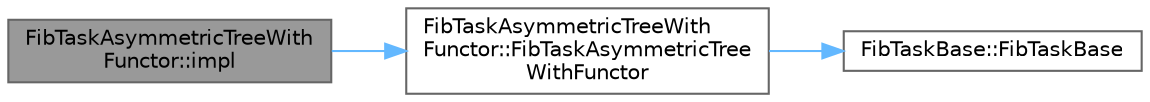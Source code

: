 digraph "FibTaskAsymmetricTreeWithFunctor::impl"
{
 // LATEX_PDF_SIZE
  bgcolor="transparent";
  edge [fontname=Helvetica,fontsize=10,labelfontname=Helvetica,labelfontsize=10];
  node [fontname=Helvetica,fontsize=10,shape=box,height=0.2,width=0.4];
  rankdir="LR";
  Node1 [id="Node000001",label="FibTaskAsymmetricTreeWith\lFunctor::impl",height=0.2,width=0.4,color="gray40", fillcolor="grey60", style="filled", fontcolor="black",tooltip=" "];
  Node1 -> Node2 [id="edge1_Node000001_Node000002",color="steelblue1",style="solid",tooltip=" "];
  Node2 [id="Node000002",label="FibTaskAsymmetricTreeWith\lFunctor::FibTaskAsymmetricTree\lWithFunctor",height=0.2,width=0.4,color="grey40", fillcolor="white", style="filled",URL="$class_fib_task_asymmetric_tree_with_functor.html#a2b57067bcd2efc65b82afc8aafed6fac",tooltip=" "];
  Node2 -> Node3 [id="edge2_Node000002_Node000003",color="steelblue1",style="solid",tooltip=" "];
  Node3 [id="Node000003",label="FibTaskBase::FibTaskBase",height=0.2,width=0.4,color="grey40", fillcolor="white", style="filled",URL="$class_fib_task_base.html#ac4135455a5e14a566fe0d6e177d2cb6c",tooltip=" "];
}
